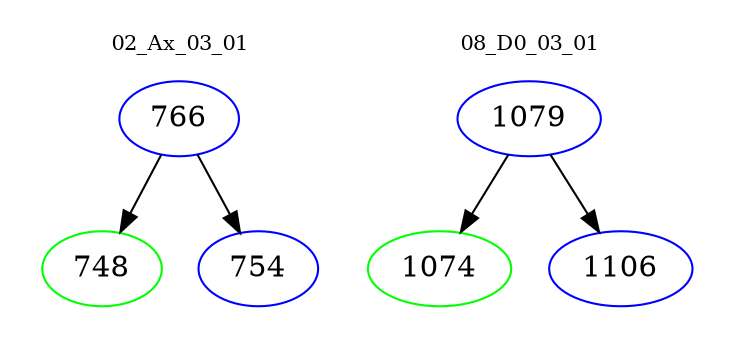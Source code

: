 digraph{
subgraph cluster_0 {
color = white
label = "02_Ax_03_01";
fontsize=10;
T0_766 [label="766", color="blue"]
T0_766 -> T0_748 [color="black"]
T0_748 [label="748", color="green"]
T0_766 -> T0_754 [color="black"]
T0_754 [label="754", color="blue"]
}
subgraph cluster_1 {
color = white
label = "08_D0_03_01";
fontsize=10;
T1_1079 [label="1079", color="blue"]
T1_1079 -> T1_1074 [color="black"]
T1_1074 [label="1074", color="green"]
T1_1079 -> T1_1106 [color="black"]
T1_1106 [label="1106", color="blue"]
}
}
